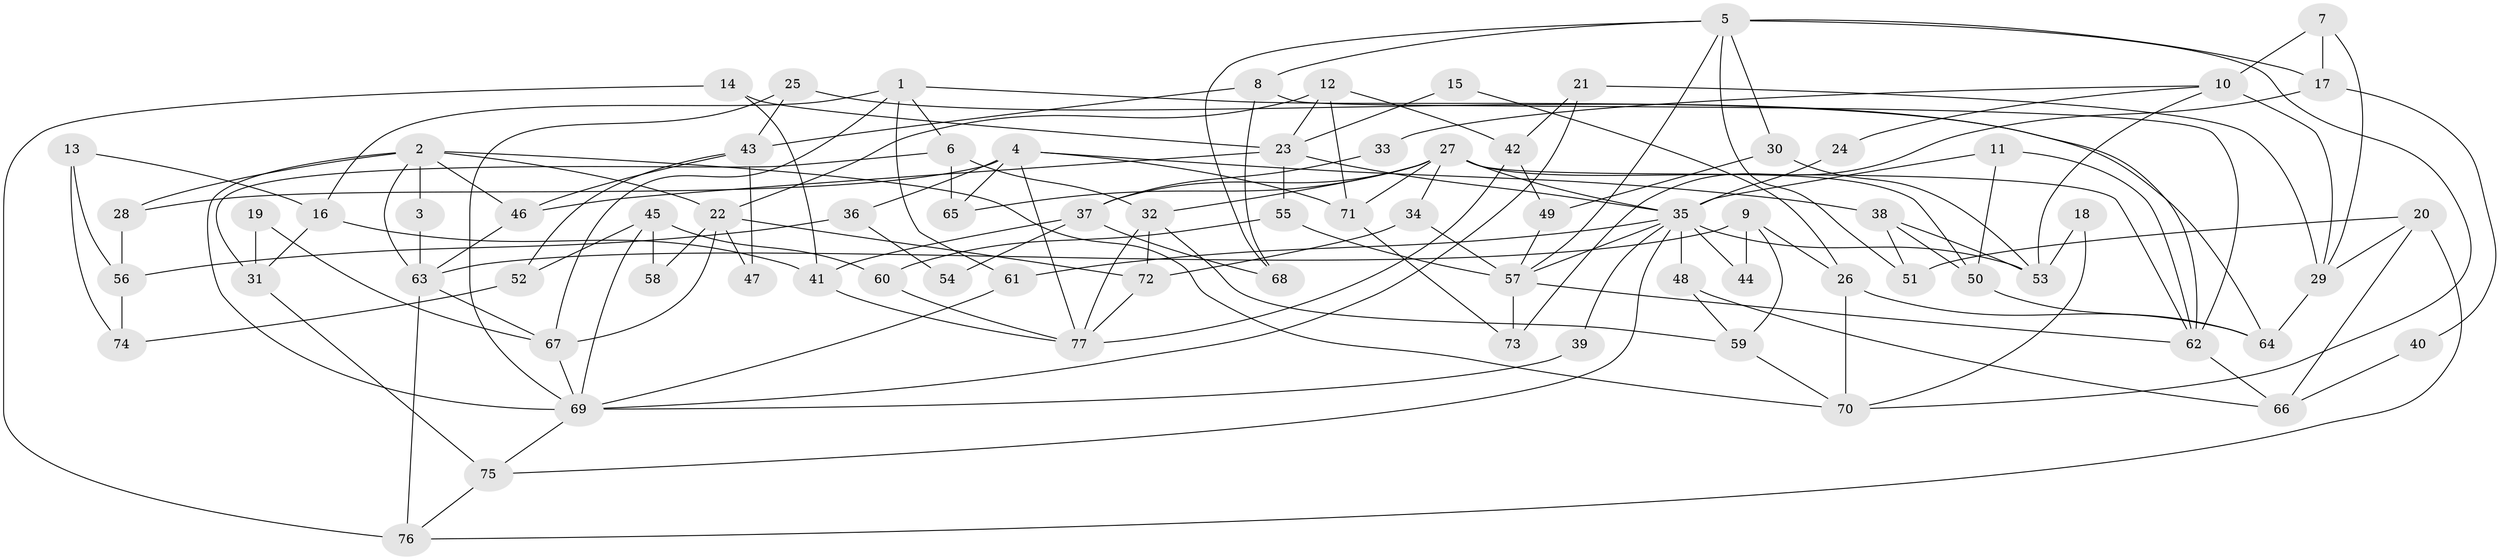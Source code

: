 // Generated by graph-tools (version 1.1) at 2025/11/02/27/25 16:11:18]
// undirected, 77 vertices, 154 edges
graph export_dot {
graph [start="1"]
  node [color=gray90,style=filled];
  1;
  2;
  3;
  4;
  5;
  6;
  7;
  8;
  9;
  10;
  11;
  12;
  13;
  14;
  15;
  16;
  17;
  18;
  19;
  20;
  21;
  22;
  23;
  24;
  25;
  26;
  27;
  28;
  29;
  30;
  31;
  32;
  33;
  34;
  35;
  36;
  37;
  38;
  39;
  40;
  41;
  42;
  43;
  44;
  45;
  46;
  47;
  48;
  49;
  50;
  51;
  52;
  53;
  54;
  55;
  56;
  57;
  58;
  59;
  60;
  61;
  62;
  63;
  64;
  65;
  66;
  67;
  68;
  69;
  70;
  71;
  72;
  73;
  74;
  75;
  76;
  77;
  1 -- 62;
  1 -- 6;
  1 -- 16;
  1 -- 61;
  1 -- 67;
  2 -- 70;
  2 -- 69;
  2 -- 3;
  2 -- 22;
  2 -- 28;
  2 -- 46;
  2 -- 63;
  3 -- 63;
  4 -- 71;
  4 -- 77;
  4 -- 28;
  4 -- 36;
  4 -- 38;
  4 -- 65;
  5 -- 57;
  5 -- 68;
  5 -- 8;
  5 -- 17;
  5 -- 30;
  5 -- 51;
  5 -- 70;
  6 -- 65;
  6 -- 32;
  6 -- 31;
  7 -- 17;
  7 -- 10;
  7 -- 29;
  8 -- 62;
  8 -- 43;
  8 -- 68;
  9 -- 63;
  9 -- 59;
  9 -- 26;
  9 -- 44;
  10 -- 29;
  10 -- 53;
  10 -- 24;
  10 -- 33;
  11 -- 62;
  11 -- 35;
  11 -- 50;
  12 -- 23;
  12 -- 22;
  12 -- 42;
  12 -- 71;
  13 -- 16;
  13 -- 74;
  13 -- 56;
  14 -- 76;
  14 -- 23;
  14 -- 41;
  15 -- 26;
  15 -- 23;
  16 -- 31;
  16 -- 41;
  17 -- 73;
  17 -- 40;
  18 -- 70;
  18 -- 53;
  19 -- 67;
  19 -- 31;
  20 -- 51;
  20 -- 29;
  20 -- 66;
  20 -- 76;
  21 -- 29;
  21 -- 42;
  21 -- 69;
  22 -- 67;
  22 -- 47;
  22 -- 58;
  22 -- 72;
  23 -- 35;
  23 -- 46;
  23 -- 55;
  24 -- 35;
  25 -- 43;
  25 -- 69;
  25 -- 64;
  26 -- 64;
  26 -- 70;
  27 -- 32;
  27 -- 35;
  27 -- 34;
  27 -- 37;
  27 -- 50;
  27 -- 62;
  27 -- 65;
  27 -- 71;
  28 -- 56;
  29 -- 64;
  30 -- 53;
  30 -- 49;
  31 -- 75;
  32 -- 72;
  32 -- 77;
  32 -- 59;
  33 -- 37;
  34 -- 72;
  34 -- 57;
  35 -- 61;
  35 -- 48;
  35 -- 39;
  35 -- 44;
  35 -- 53;
  35 -- 57;
  35 -- 75;
  36 -- 56;
  36 -- 54;
  37 -- 41;
  37 -- 54;
  37 -- 68;
  38 -- 50;
  38 -- 51;
  38 -- 53;
  39 -- 69;
  40 -- 66;
  41 -- 77;
  42 -- 49;
  42 -- 77;
  43 -- 46;
  43 -- 47;
  43 -- 52;
  45 -- 60;
  45 -- 69;
  45 -- 52;
  45 -- 58;
  46 -- 63;
  48 -- 59;
  48 -- 66;
  49 -- 57;
  50 -- 64;
  52 -- 74;
  55 -- 57;
  55 -- 60;
  56 -- 74;
  57 -- 62;
  57 -- 73;
  59 -- 70;
  60 -- 77;
  61 -- 69;
  62 -- 66;
  63 -- 67;
  63 -- 76;
  67 -- 69;
  69 -- 75;
  71 -- 73;
  72 -- 77;
  75 -- 76;
}
